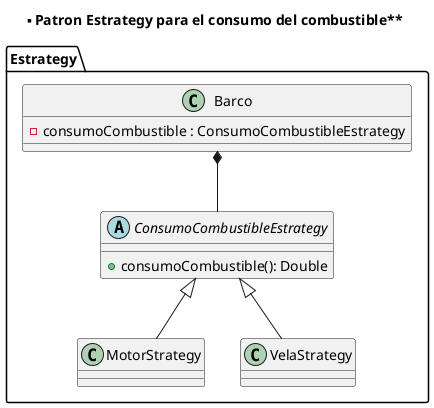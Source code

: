 @startuml

title ** Patron Estrategy para el consumo del combustible**

package Estrategy{
    abstract class ConsumoCombustibleEstrategy{
        + consumoCombustible(): Double
    }
    
    class Barco{
        - consumoCombustible : ConsumoCombustibleEstrategy
    }
    
    class MotorStrategy{}
    class VelaStrategy {}
}

' relaciones

Barco *-- ConsumoCombustibleEstrategy
ConsumoCombustibleEstrategy <|-- MotorStrategy
ConsumoCombustibleEstrategy <|-- VelaStrategy

@enduml